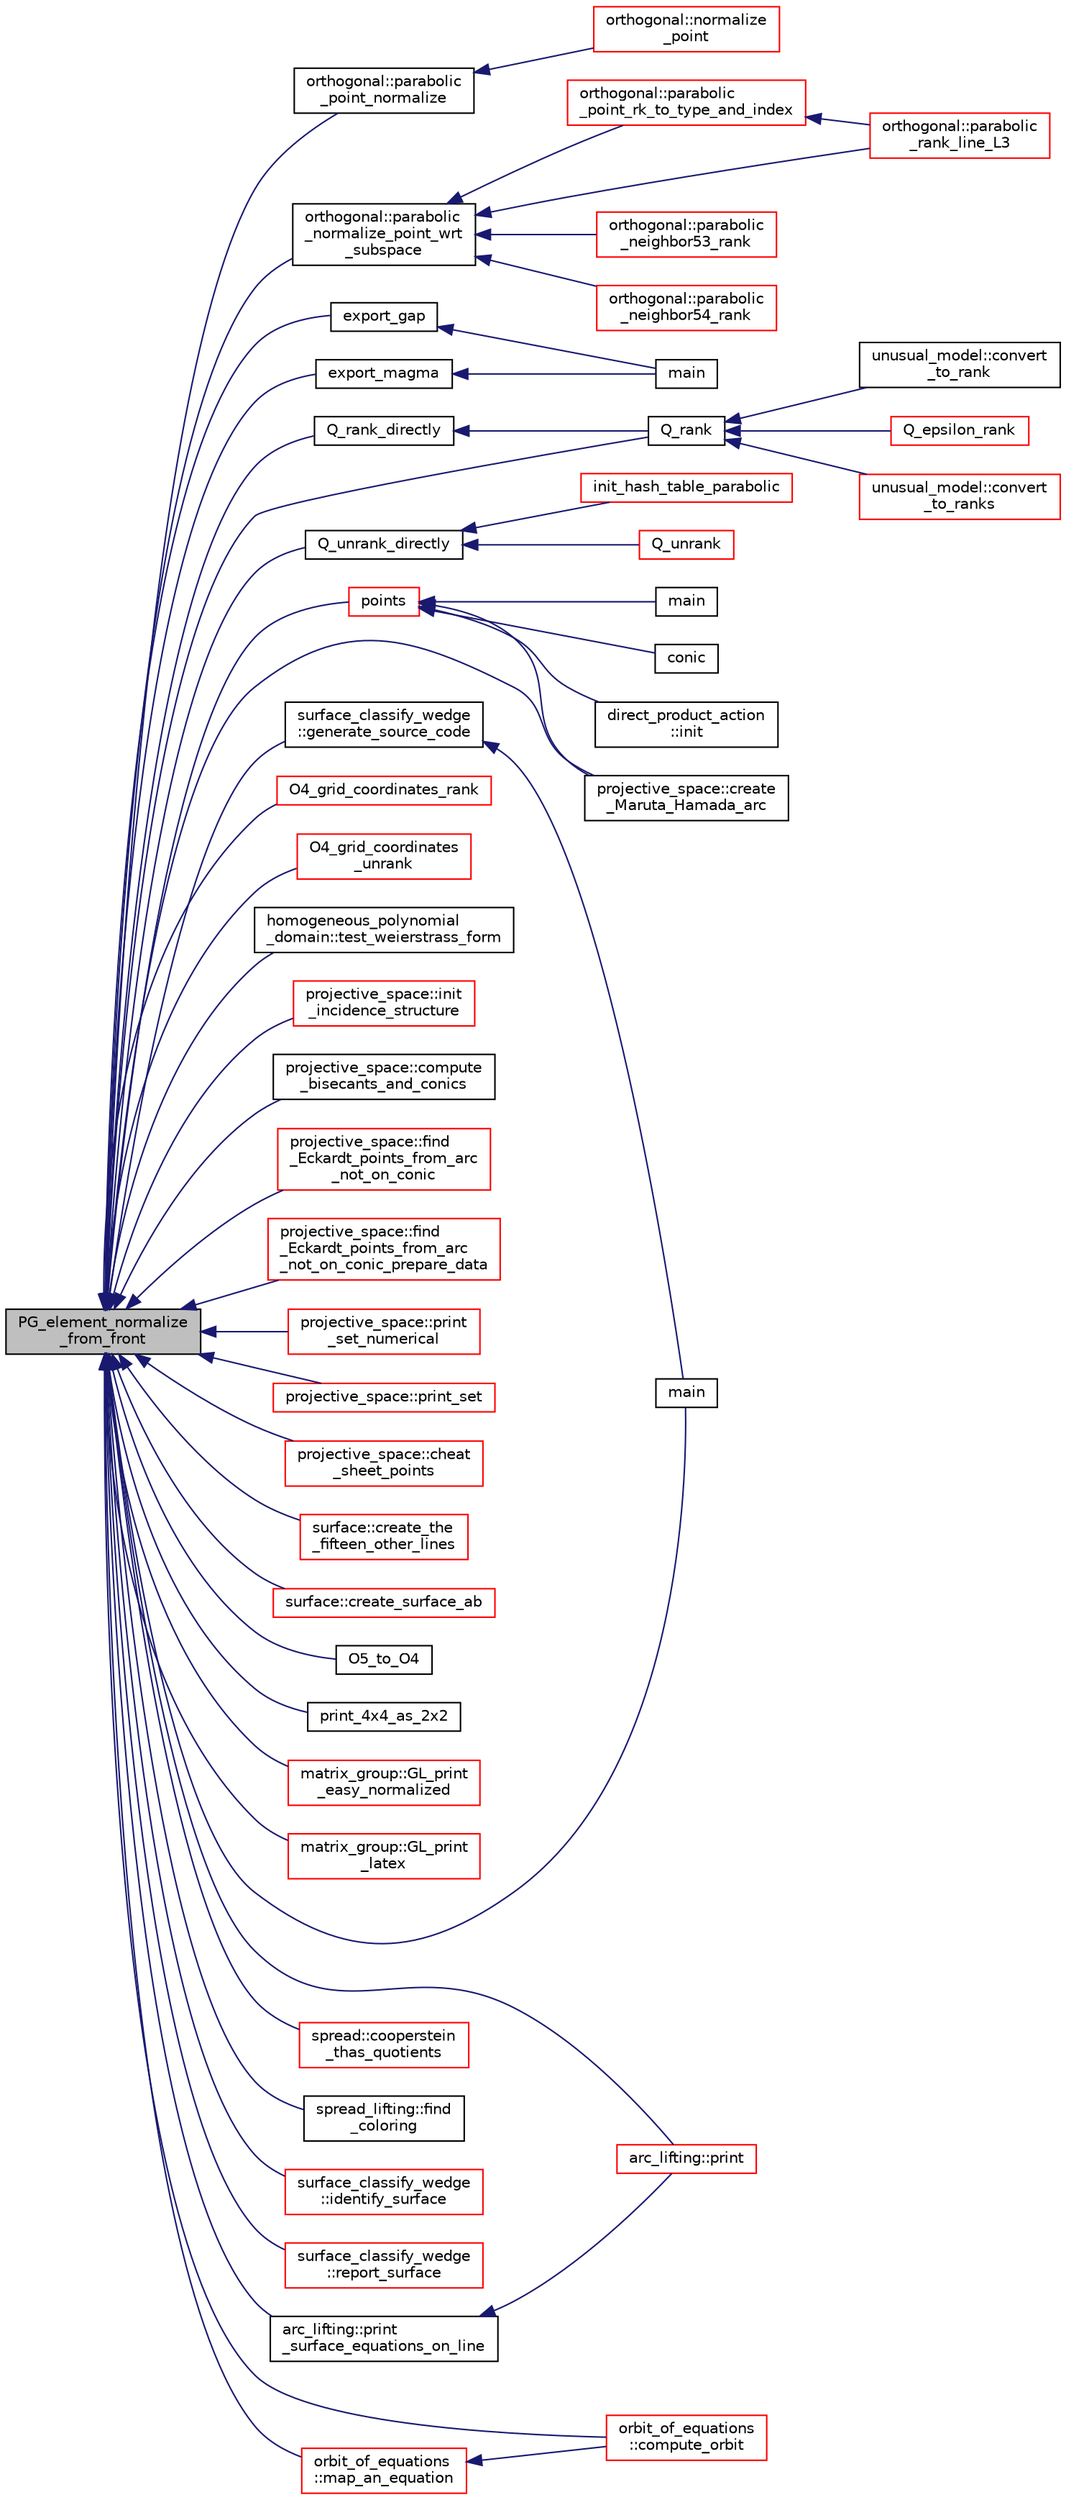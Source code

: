 digraph "PG_element_normalize_from_front"
{
  edge [fontname="Helvetica",fontsize="10",labelfontname="Helvetica",labelfontsize="10"];
  node [fontname="Helvetica",fontsize="10",shape=record];
  rankdir="LR";
  Node13088 [label="PG_element_normalize\l_from_front",height=0.2,width=0.4,color="black", fillcolor="grey75", style="filled", fontcolor="black"];
  Node13088 -> Node13089 [dir="back",color="midnightblue",fontsize="10",style="solid",fontname="Helvetica"];
  Node13089 [label="orthogonal::parabolic\l_point_normalize",height=0.2,width=0.4,color="black", fillcolor="white", style="filled",URL="$d7/daa/classorthogonal.html#a2a705e8d2729a3fa15663084d2bb8ab8"];
  Node13089 -> Node13090 [dir="back",color="midnightblue",fontsize="10",style="solid",fontname="Helvetica"];
  Node13090 [label="orthogonal::normalize\l_point",height=0.2,width=0.4,color="red", fillcolor="white", style="filled",URL="$d7/daa/classorthogonal.html#a1f3776fdc50b810a0a0fcee692fb154f"];
  Node13088 -> Node13417 [dir="back",color="midnightblue",fontsize="10",style="solid",fontname="Helvetica"];
  Node13417 [label="orthogonal::parabolic\l_normalize_point_wrt\l_subspace",height=0.2,width=0.4,color="black", fillcolor="white", style="filled",URL="$d7/daa/classorthogonal.html#addb6cb7424128361116573d43de60533"];
  Node13417 -> Node13418 [dir="back",color="midnightblue",fontsize="10",style="solid",fontname="Helvetica"];
  Node13418 [label="orthogonal::parabolic\l_point_rk_to_type_and_index",height=0.2,width=0.4,color="red", fillcolor="white", style="filled",URL="$d7/daa/classorthogonal.html#aadca2791fa70e971edf85858b725502d"];
  Node13418 -> Node13401 [dir="back",color="midnightblue",fontsize="10",style="solid",fontname="Helvetica"];
  Node13401 [label="orthogonal::parabolic\l_rank_line_L3",height=0.2,width=0.4,color="red", fillcolor="white", style="filled",URL="$d7/daa/classorthogonal.html#afea1a02e2b439b28127cfa2a782da8c9"];
  Node13417 -> Node13431 [dir="back",color="midnightblue",fontsize="10",style="solid",fontname="Helvetica"];
  Node13431 [label="orthogonal::parabolic\l_neighbor53_rank",height=0.2,width=0.4,color="red", fillcolor="white", style="filled",URL="$d7/daa/classorthogonal.html#aeac497724346642dc1e70eed896d4bfc"];
  Node13417 -> Node13432 [dir="back",color="midnightblue",fontsize="10",style="solid",fontname="Helvetica"];
  Node13432 [label="orthogonal::parabolic\l_neighbor54_rank",height=0.2,width=0.4,color="red", fillcolor="white", style="filled",URL="$d7/daa/classorthogonal.html#ab3955d88bdd66919788c3369d199ab99"];
  Node13417 -> Node13401 [dir="back",color="midnightblue",fontsize="10",style="solid",fontname="Helvetica"];
  Node13088 -> Node13433 [dir="back",color="midnightblue",fontsize="10",style="solid",fontname="Helvetica"];
  Node13433 [label="export_magma",height=0.2,width=0.4,color="black", fillcolor="white", style="filled",URL="$d4/d6e/make__something_8_c.html#a24d47d809bb1982155fab1fa6e86b7b6"];
  Node13433 -> Node13434 [dir="back",color="midnightblue",fontsize="10",style="solid",fontname="Helvetica"];
  Node13434 [label="main",height=0.2,width=0.4,color="black", fillcolor="white", style="filled",URL="$d4/d6e/make__something_8_c.html#a217dbf8b442f20279ea00b898af96f52"];
  Node13088 -> Node13435 [dir="back",color="midnightblue",fontsize="10",style="solid",fontname="Helvetica"];
  Node13435 [label="export_gap",height=0.2,width=0.4,color="black", fillcolor="white", style="filled",URL="$d4/d6e/make__something_8_c.html#a2df5ce810ead281d3e2c885149bcfb7c"];
  Node13435 -> Node13434 [dir="back",color="midnightblue",fontsize="10",style="solid",fontname="Helvetica"];
  Node13088 -> Node13436 [dir="back",color="midnightblue",fontsize="10",style="solid",fontname="Helvetica"];
  Node13436 [label="Q_rank",height=0.2,width=0.4,color="black", fillcolor="white", style="filled",URL="$db/da0/lib_2foundations_2geometry_2orthogonal__points_8_c.html#ad2671f4db3224df1e22494b9d946375e"];
  Node13436 -> Node13437 [dir="back",color="midnightblue",fontsize="10",style="solid",fontname="Helvetica"];
  Node13437 [label="Q_epsilon_rank",height=0.2,width=0.4,color="red", fillcolor="white", style="filled",URL="$db/da0/lib_2foundations_2geometry_2orthogonal__points_8_c.html#a0949e1151174e2988aa697cb31942e97"];
  Node13436 -> Node13486 [dir="back",color="midnightblue",fontsize="10",style="solid",fontname="Helvetica"];
  Node13486 [label="unusual_model::convert\l_to_ranks",height=0.2,width=0.4,color="red", fillcolor="white", style="filled",URL="$dc/d50/classunusual__model.html#ab5cdb8ec08ae842b6ae4831385e9934b"];
  Node13436 -> Node13494 [dir="back",color="midnightblue",fontsize="10",style="solid",fontname="Helvetica"];
  Node13494 [label="unusual_model::convert\l_to_rank",height=0.2,width=0.4,color="black", fillcolor="white", style="filled",URL="$dc/d50/classunusual__model.html#ac3c9a8673189d7f889ff019f1c2a9bf7"];
  Node13088 -> Node13495 [dir="back",color="midnightblue",fontsize="10",style="solid",fontname="Helvetica"];
  Node13495 [label="Q_unrank_directly",height=0.2,width=0.4,color="black", fillcolor="white", style="filled",URL="$db/da0/lib_2foundations_2geometry_2orthogonal__points_8_c.html#a105e7e72249e78fcf0785c69099d90ce"];
  Node13495 -> Node13496 [dir="back",color="midnightblue",fontsize="10",style="solid",fontname="Helvetica"];
  Node13496 [label="init_hash_table_parabolic",height=0.2,width=0.4,color="red", fillcolor="white", style="filled",URL="$db/da0/lib_2foundations_2geometry_2orthogonal__points_8_c.html#ac0501667678e59124c88842414489011"];
  Node13495 -> Node13498 [dir="back",color="midnightblue",fontsize="10",style="solid",fontname="Helvetica"];
  Node13498 [label="Q_unrank",height=0.2,width=0.4,color="red", fillcolor="white", style="filled",URL="$db/da0/lib_2foundations_2geometry_2orthogonal__points_8_c.html#a6d02923d5b54ef796934e753e6f5b65b"];
  Node13088 -> Node13580 [dir="back",color="midnightblue",fontsize="10",style="solid",fontname="Helvetica"];
  Node13580 [label="Q_rank_directly",height=0.2,width=0.4,color="black", fillcolor="white", style="filled",URL="$db/da0/lib_2foundations_2geometry_2orthogonal__points_8_c.html#a5f856abfc1a984dc77a7e21a239ab88e"];
  Node13580 -> Node13436 [dir="back",color="midnightblue",fontsize="10",style="solid",fontname="Helvetica"];
  Node13088 -> Node13581 [dir="back",color="midnightblue",fontsize="10",style="solid",fontname="Helvetica"];
  Node13581 [label="points",height=0.2,width=0.4,color="red", fillcolor="white", style="filled",URL="$d7/d83/points_8_c.html#a8a498513b4415e1a4628a70fb6b26817"];
  Node13581 -> Node13218 [dir="back",color="midnightblue",fontsize="10",style="solid",fontname="Helvetica"];
  Node13218 [label="conic",height=0.2,width=0.4,color="black", fillcolor="white", style="filled",URL="$d4/de8/conic_8_c.html#a96def9474b981a9d5831a9b48d85d652"];
  Node13581 -> Node13582 [dir="back",color="midnightblue",fontsize="10",style="solid",fontname="Helvetica"];
  Node13582 [label="direct_product_action\l::init",height=0.2,width=0.4,color="black", fillcolor="white", style="filled",URL="$d3/d78/classdirect__product__action.html#aad40060e5821c011cccaa65a5c4df64f"];
  Node13581 -> Node13583 [dir="back",color="midnightblue",fontsize="10",style="solid",fontname="Helvetica"];
  Node13583 [label="main",height=0.2,width=0.4,color="black", fillcolor="white", style="filled",URL="$de/d27/determine__conic_8_c.html#a3c04138a5bfe5d72780bb7e82a18e627"];
  Node13581 -> Node13600 [dir="back",color="midnightblue",fontsize="10",style="solid",fontname="Helvetica"];
  Node13600 [label="projective_space::create\l_Maruta_Hamada_arc",height=0.2,width=0.4,color="black", fillcolor="white", style="filled",URL="$d2/d17/classprojective__space.html#a0139fefceb87bdff7eca4947f6ded89b"];
  Node13088 -> Node13110 [dir="back",color="midnightblue",fontsize="10",style="solid",fontname="Helvetica"];
  Node13110 [label="main",height=0.2,width=0.4,color="black", fillcolor="white", style="filled",URL="$df/df8/surface__classify_8_c.html#a217dbf8b442f20279ea00b898af96f52"];
  Node13088 -> Node13634 [dir="back",color="midnightblue",fontsize="10",style="solid",fontname="Helvetica"];
  Node13634 [label="O4_grid_coordinates_rank",height=0.2,width=0.4,color="red", fillcolor="white", style="filled",URL="$d4/d95/group__generators_8_c.html#a26261eb7d9fbe56530e1d7805f51869c"];
  Node13088 -> Node13636 [dir="back",color="midnightblue",fontsize="10",style="solid",fontname="Helvetica"];
  Node13636 [label="O4_grid_coordinates\l_unrank",height=0.2,width=0.4,color="red", fillcolor="white", style="filled",URL="$d4/d95/group__generators_8_c.html#a5e8a182ab1a37c8b099619c13b52e3aa"];
  Node13088 -> Node13637 [dir="back",color="midnightblue",fontsize="10",style="solid",fontname="Helvetica"];
  Node13637 [label="homogeneous_polynomial\l_domain::test_weierstrass_form",height=0.2,width=0.4,color="black", fillcolor="white", style="filled",URL="$d2/da7/classhomogeneous__polynomial__domain.html#ae1b2b16b50fd6646a3332da31bb0ad23"];
  Node13088 -> Node13638 [dir="back",color="midnightblue",fontsize="10",style="solid",fontname="Helvetica"];
  Node13638 [label="projective_space::init\l_incidence_structure",height=0.2,width=0.4,color="red", fillcolor="white", style="filled",URL="$d2/d17/classprojective__space.html#a1e59490325e045cc52674a3706780aed"];
  Node13088 -> Node13701 [dir="back",color="midnightblue",fontsize="10",style="solid",fontname="Helvetica"];
  Node13701 [label="projective_space::compute\l_bisecants_and_conics",height=0.2,width=0.4,color="black", fillcolor="white", style="filled",URL="$d2/d17/classprojective__space.html#ac91b6a0aba755991c572d8d00b4b8560"];
  Node13088 -> Node13593 [dir="back",color="midnightblue",fontsize="10",style="solid",fontname="Helvetica"];
  Node13593 [label="projective_space::find\l_Eckardt_points_from_arc\l_not_on_conic",height=0.2,width=0.4,color="red", fillcolor="white", style="filled",URL="$d2/d17/classprojective__space.html#a3b4fbef8fbbeee1af542b6f7c969ed79"];
  Node13088 -> Node13595 [dir="back",color="midnightblue",fontsize="10",style="solid",fontname="Helvetica"];
  Node13595 [label="projective_space::find\l_Eckardt_points_from_arc\l_not_on_conic_prepare_data",height=0.2,width=0.4,color="red", fillcolor="white", style="filled",URL="$d2/d17/classprojective__space.html#a0fc1d9c2df818d2ffa6750c2cb63c54c"];
  Node13088 -> Node13600 [dir="back",color="midnightblue",fontsize="10",style="solid",fontname="Helvetica"];
  Node13088 -> Node13702 [dir="back",color="midnightblue",fontsize="10",style="solid",fontname="Helvetica"];
  Node13702 [label="projective_space::print\l_set_numerical",height=0.2,width=0.4,color="red", fillcolor="white", style="filled",URL="$d2/d17/classprojective__space.html#ac6ee25b30e3fbe635750d0f0924e0bba"];
  Node13088 -> Node13716 [dir="back",color="midnightblue",fontsize="10",style="solid",fontname="Helvetica"];
  Node13716 [label="projective_space::print_set",height=0.2,width=0.4,color="red", fillcolor="white", style="filled",URL="$d2/d17/classprojective__space.html#aebfbb6d02bd979dc902c65a1d826b7f8"];
  Node13088 -> Node13729 [dir="back",color="midnightblue",fontsize="10",style="solid",fontname="Helvetica"];
  Node13729 [label="projective_space::cheat\l_sheet_points",height=0.2,width=0.4,color="red", fillcolor="white", style="filled",URL="$d2/d17/classprojective__space.html#afad07ce0528c10014933e72daf13a9fc"];
  Node13088 -> Node13730 [dir="back",color="midnightblue",fontsize="10",style="solid",fontname="Helvetica"];
  Node13730 [label="surface::create_the\l_fifteen_other_lines",height=0.2,width=0.4,color="red", fillcolor="white", style="filled",URL="$d5/d88/classsurface.html#acd575eb608647685ff637b14f7ce82d8"];
  Node13088 -> Node13139 [dir="back",color="midnightblue",fontsize="10",style="solid",fontname="Helvetica"];
  Node13139 [label="surface::create_surface_ab",height=0.2,width=0.4,color="red", fillcolor="white", style="filled",URL="$d5/d88/classsurface.html#a9e0834d9fd3ea14957df1944ac40c847"];
  Node13088 -> Node13732 [dir="back",color="midnightblue",fontsize="10",style="solid",fontname="Helvetica"];
  Node13732 [label="O5_to_O4",height=0.2,width=0.4,color="black", fillcolor="white", style="filled",URL="$dc/dd4/group__actions_8h.html#a8c29abd2a0c84f711a3705625de27887"];
  Node13088 -> Node13733 [dir="back",color="midnightblue",fontsize="10",style="solid",fontname="Helvetica"];
  Node13733 [label="print_4x4_as_2x2",height=0.2,width=0.4,color="black", fillcolor="white", style="filled",URL="$dc/dd4/group__actions_8h.html#a7efef3bbdb9093d54f1909f234469632"];
  Node13088 -> Node13734 [dir="back",color="midnightblue",fontsize="10",style="solid",fontname="Helvetica"];
  Node13734 [label="matrix_group::GL_print\l_easy_normalized",height=0.2,width=0.4,color="red", fillcolor="white", style="filled",URL="$d3/ded/classmatrix__group.html#a4e43d5508d6c7a85e44fd7bd3b52194b"];
  Node13088 -> Node13750 [dir="back",color="midnightblue",fontsize="10",style="solid",fontname="Helvetica"];
  Node13750 [label="matrix_group::GL_print\l_latex",height=0.2,width=0.4,color="red", fillcolor="white", style="filled",URL="$d3/ded/classmatrix__group.html#a3dee033516b0e1688aefe95a483d9d76"];
  Node13088 -> Node13752 [dir="back",color="midnightblue",fontsize="10",style="solid",fontname="Helvetica"];
  Node13752 [label="arc_lifting::print",height=0.2,width=0.4,color="red", fillcolor="white", style="filled",URL="$dc/db7/classarc__lifting.html#ae1609cb80720bc005f0fc3ea65150185"];
  Node13088 -> Node13753 [dir="back",color="midnightblue",fontsize="10",style="solid",fontname="Helvetica"];
  Node13753 [label="arc_lifting::print\l_surface_equations_on_line",height=0.2,width=0.4,color="black", fillcolor="white", style="filled",URL="$dc/db7/classarc__lifting.html#aba18024c35f7c17c3d0d113a85d82ada"];
  Node13753 -> Node13752 [dir="back",color="midnightblue",fontsize="10",style="solid",fontname="Helvetica"];
  Node13088 -> Node13754 [dir="back",color="midnightblue",fontsize="10",style="solid",fontname="Helvetica"];
  Node13754 [label="spread::cooperstein\l_thas_quotients",height=0.2,width=0.4,color="red", fillcolor="white", style="filled",URL="$da/dc1/classspread.html#abba98e1f22f9a1a00823774307f29bef"];
  Node13088 -> Node13756 [dir="back",color="midnightblue",fontsize="10",style="solid",fontname="Helvetica"];
  Node13756 [label="spread_lifting::find\l_coloring",height=0.2,width=0.4,color="black", fillcolor="white", style="filled",URL="$d7/de2/classspread__lifting.html#a50a2b99e5c52f9d64c1309db079aadfb"];
  Node13088 -> Node13519 [dir="back",color="midnightblue",fontsize="10",style="solid",fontname="Helvetica"];
  Node13519 [label="surface_classify_wedge\l::identify_surface",height=0.2,width=0.4,color="red", fillcolor="white", style="filled",URL="$d7/d5c/classsurface__classify__wedge.html#a0ee820a0324434792bd5362b4606de80"];
  Node13088 -> Node13123 [dir="back",color="midnightblue",fontsize="10",style="solid",fontname="Helvetica"];
  Node13123 [label="surface_classify_wedge\l::report_surface",height=0.2,width=0.4,color="red", fillcolor="white", style="filled",URL="$d7/d5c/classsurface__classify__wedge.html#ad577d435c4726d0a35c10b2f8d4ed00c"];
  Node13088 -> Node13138 [dir="back",color="midnightblue",fontsize="10",style="solid",fontname="Helvetica"];
  Node13138 [label="surface_classify_wedge\l::generate_source_code",height=0.2,width=0.4,color="black", fillcolor="white", style="filled",URL="$d7/d5c/classsurface__classify__wedge.html#a4cb31d5e7747571177fbdedf79631fd9"];
  Node13138 -> Node13110 [dir="back",color="midnightblue",fontsize="10",style="solid",fontname="Helvetica"];
  Node13088 -> Node13757 [dir="back",color="midnightblue",fontsize="10",style="solid",fontname="Helvetica"];
  Node13757 [label="orbit_of_equations\l::map_an_equation",height=0.2,width=0.4,color="red", fillcolor="white", style="filled",URL="$dd/d23/classorbit__of__equations.html#a2e38752d8c03f4284edce9c6da70b956"];
  Node13757 -> Node13758 [dir="back",color="midnightblue",fontsize="10",style="solid",fontname="Helvetica"];
  Node13758 [label="orbit_of_equations\l::compute_orbit",height=0.2,width=0.4,color="red", fillcolor="white", style="filled",URL="$dd/d23/classorbit__of__equations.html#a2480fe1fbd00783f0bdaee6019a24b13"];
  Node13088 -> Node13758 [dir="back",color="midnightblue",fontsize="10",style="solid",fontname="Helvetica"];
}
